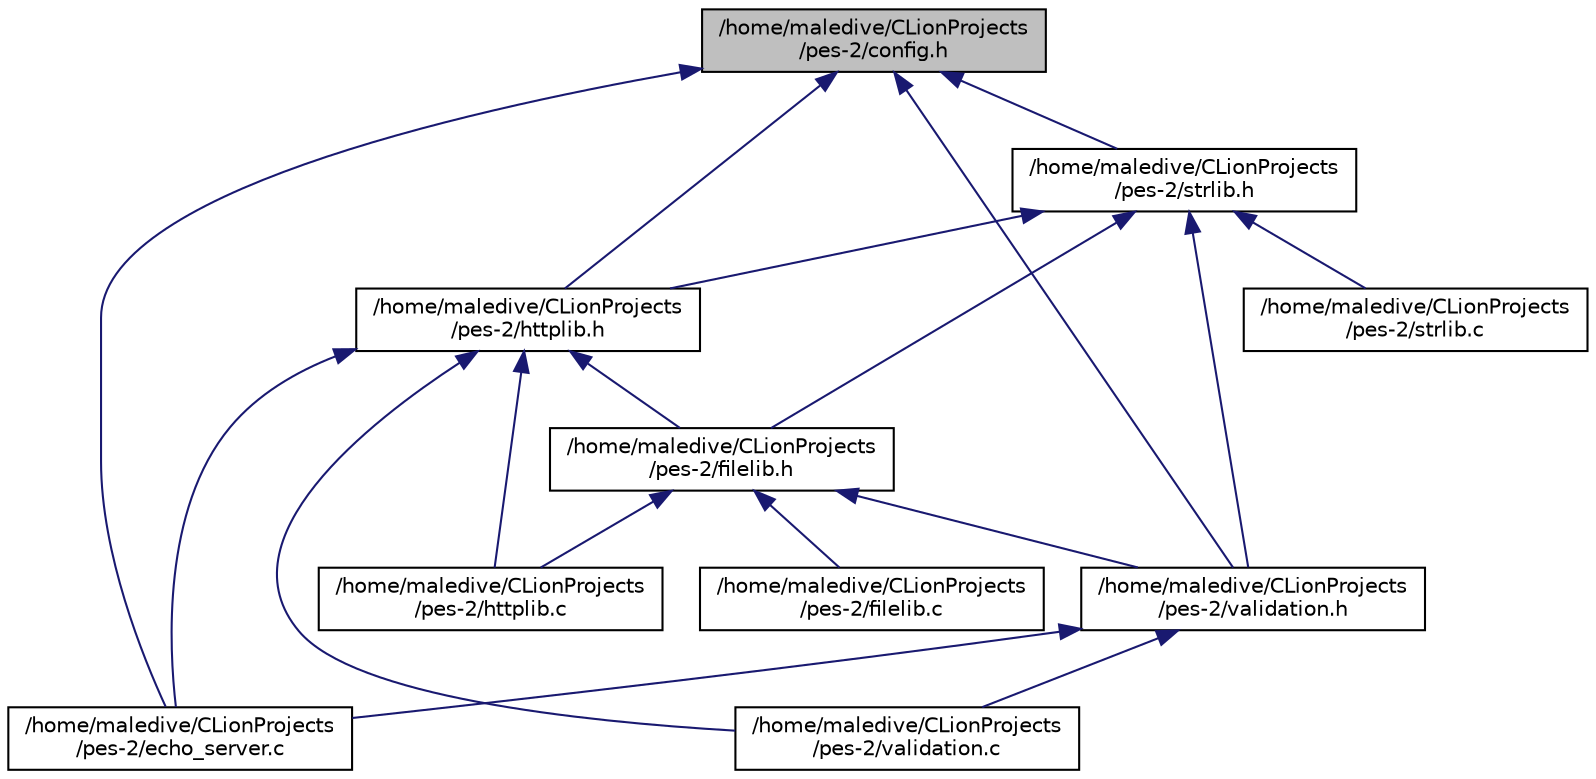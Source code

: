 digraph "/home/maledive/CLionProjects/pes-2/config.h"
{
 // LATEX_PDF_SIZE
  edge [fontname="Helvetica",fontsize="10",labelfontname="Helvetica",labelfontsize="10"];
  node [fontname="Helvetica",fontsize="10",shape=record];
  Node1 [label="/home/maledive/CLionProjects\l/pes-2/config.h",height=0.2,width=0.4,color="black", fillcolor="grey75", style="filled", fontcolor="black",tooltip=" "];
  Node1 -> Node2 [dir="back",color="midnightblue",fontsize="10",style="solid",fontname="Helvetica"];
  Node2 [label="/home/maledive/CLionProjects\l/pes-2/echo_server.c",height=0.2,width=0.4,color="black", fillcolor="white", style="filled",URL="$echo__server_8c.html",tooltip=" "];
  Node1 -> Node3 [dir="back",color="midnightblue",fontsize="10",style="solid",fontname="Helvetica"];
  Node3 [label="/home/maledive/CLionProjects\l/pes-2/httplib.h",height=0.2,width=0.4,color="black", fillcolor="white", style="filled",URL="$httplib_8h.html",tooltip=" "];
  Node3 -> Node2 [dir="back",color="midnightblue",fontsize="10",style="solid",fontname="Helvetica"];
  Node3 -> Node4 [dir="back",color="midnightblue",fontsize="10",style="solid",fontname="Helvetica"];
  Node4 [label="/home/maledive/CLionProjects\l/pes-2/filelib.h",height=0.2,width=0.4,color="black", fillcolor="white", style="filled",URL="$filelib_8h.html",tooltip=" "];
  Node4 -> Node5 [dir="back",color="midnightblue",fontsize="10",style="solid",fontname="Helvetica"];
  Node5 [label="/home/maledive/CLionProjects\l/pes-2/filelib.c",height=0.2,width=0.4,color="black", fillcolor="white", style="filled",URL="$filelib_8c.html",tooltip=" "];
  Node4 -> Node6 [dir="back",color="midnightblue",fontsize="10",style="solid",fontname="Helvetica"];
  Node6 [label="/home/maledive/CLionProjects\l/pes-2/httplib.c",height=0.2,width=0.4,color="black", fillcolor="white", style="filled",URL="$httplib_8c.html",tooltip=" "];
  Node4 -> Node7 [dir="back",color="midnightblue",fontsize="10",style="solid",fontname="Helvetica"];
  Node7 [label="/home/maledive/CLionProjects\l/pes-2/validation.h",height=0.2,width=0.4,color="black", fillcolor="white", style="filled",URL="$validation_8h.html",tooltip=" "];
  Node7 -> Node2 [dir="back",color="midnightblue",fontsize="10",style="solid",fontname="Helvetica"];
  Node7 -> Node8 [dir="back",color="midnightblue",fontsize="10",style="solid",fontname="Helvetica"];
  Node8 [label="/home/maledive/CLionProjects\l/pes-2/validation.c",height=0.2,width=0.4,color="black", fillcolor="white", style="filled",URL="$validation_8c.html",tooltip=" "];
  Node3 -> Node6 [dir="back",color="midnightblue",fontsize="10",style="solid",fontname="Helvetica"];
  Node3 -> Node8 [dir="back",color="midnightblue",fontsize="10",style="solid",fontname="Helvetica"];
  Node1 -> Node9 [dir="back",color="midnightblue",fontsize="10",style="solid",fontname="Helvetica"];
  Node9 [label="/home/maledive/CLionProjects\l/pes-2/strlib.h",height=0.2,width=0.4,color="black", fillcolor="white", style="filled",URL="$strlib_8h.html",tooltip=" "];
  Node9 -> Node4 [dir="back",color="midnightblue",fontsize="10",style="solid",fontname="Helvetica"];
  Node9 -> Node3 [dir="back",color="midnightblue",fontsize="10",style="solid",fontname="Helvetica"];
  Node9 -> Node10 [dir="back",color="midnightblue",fontsize="10",style="solid",fontname="Helvetica"];
  Node10 [label="/home/maledive/CLionProjects\l/pes-2/strlib.c",height=0.2,width=0.4,color="black", fillcolor="white", style="filled",URL="$strlib_8c.html",tooltip=" "];
  Node9 -> Node7 [dir="back",color="midnightblue",fontsize="10",style="solid",fontname="Helvetica"];
  Node1 -> Node7 [dir="back",color="midnightblue",fontsize="10",style="solid",fontname="Helvetica"];
}
